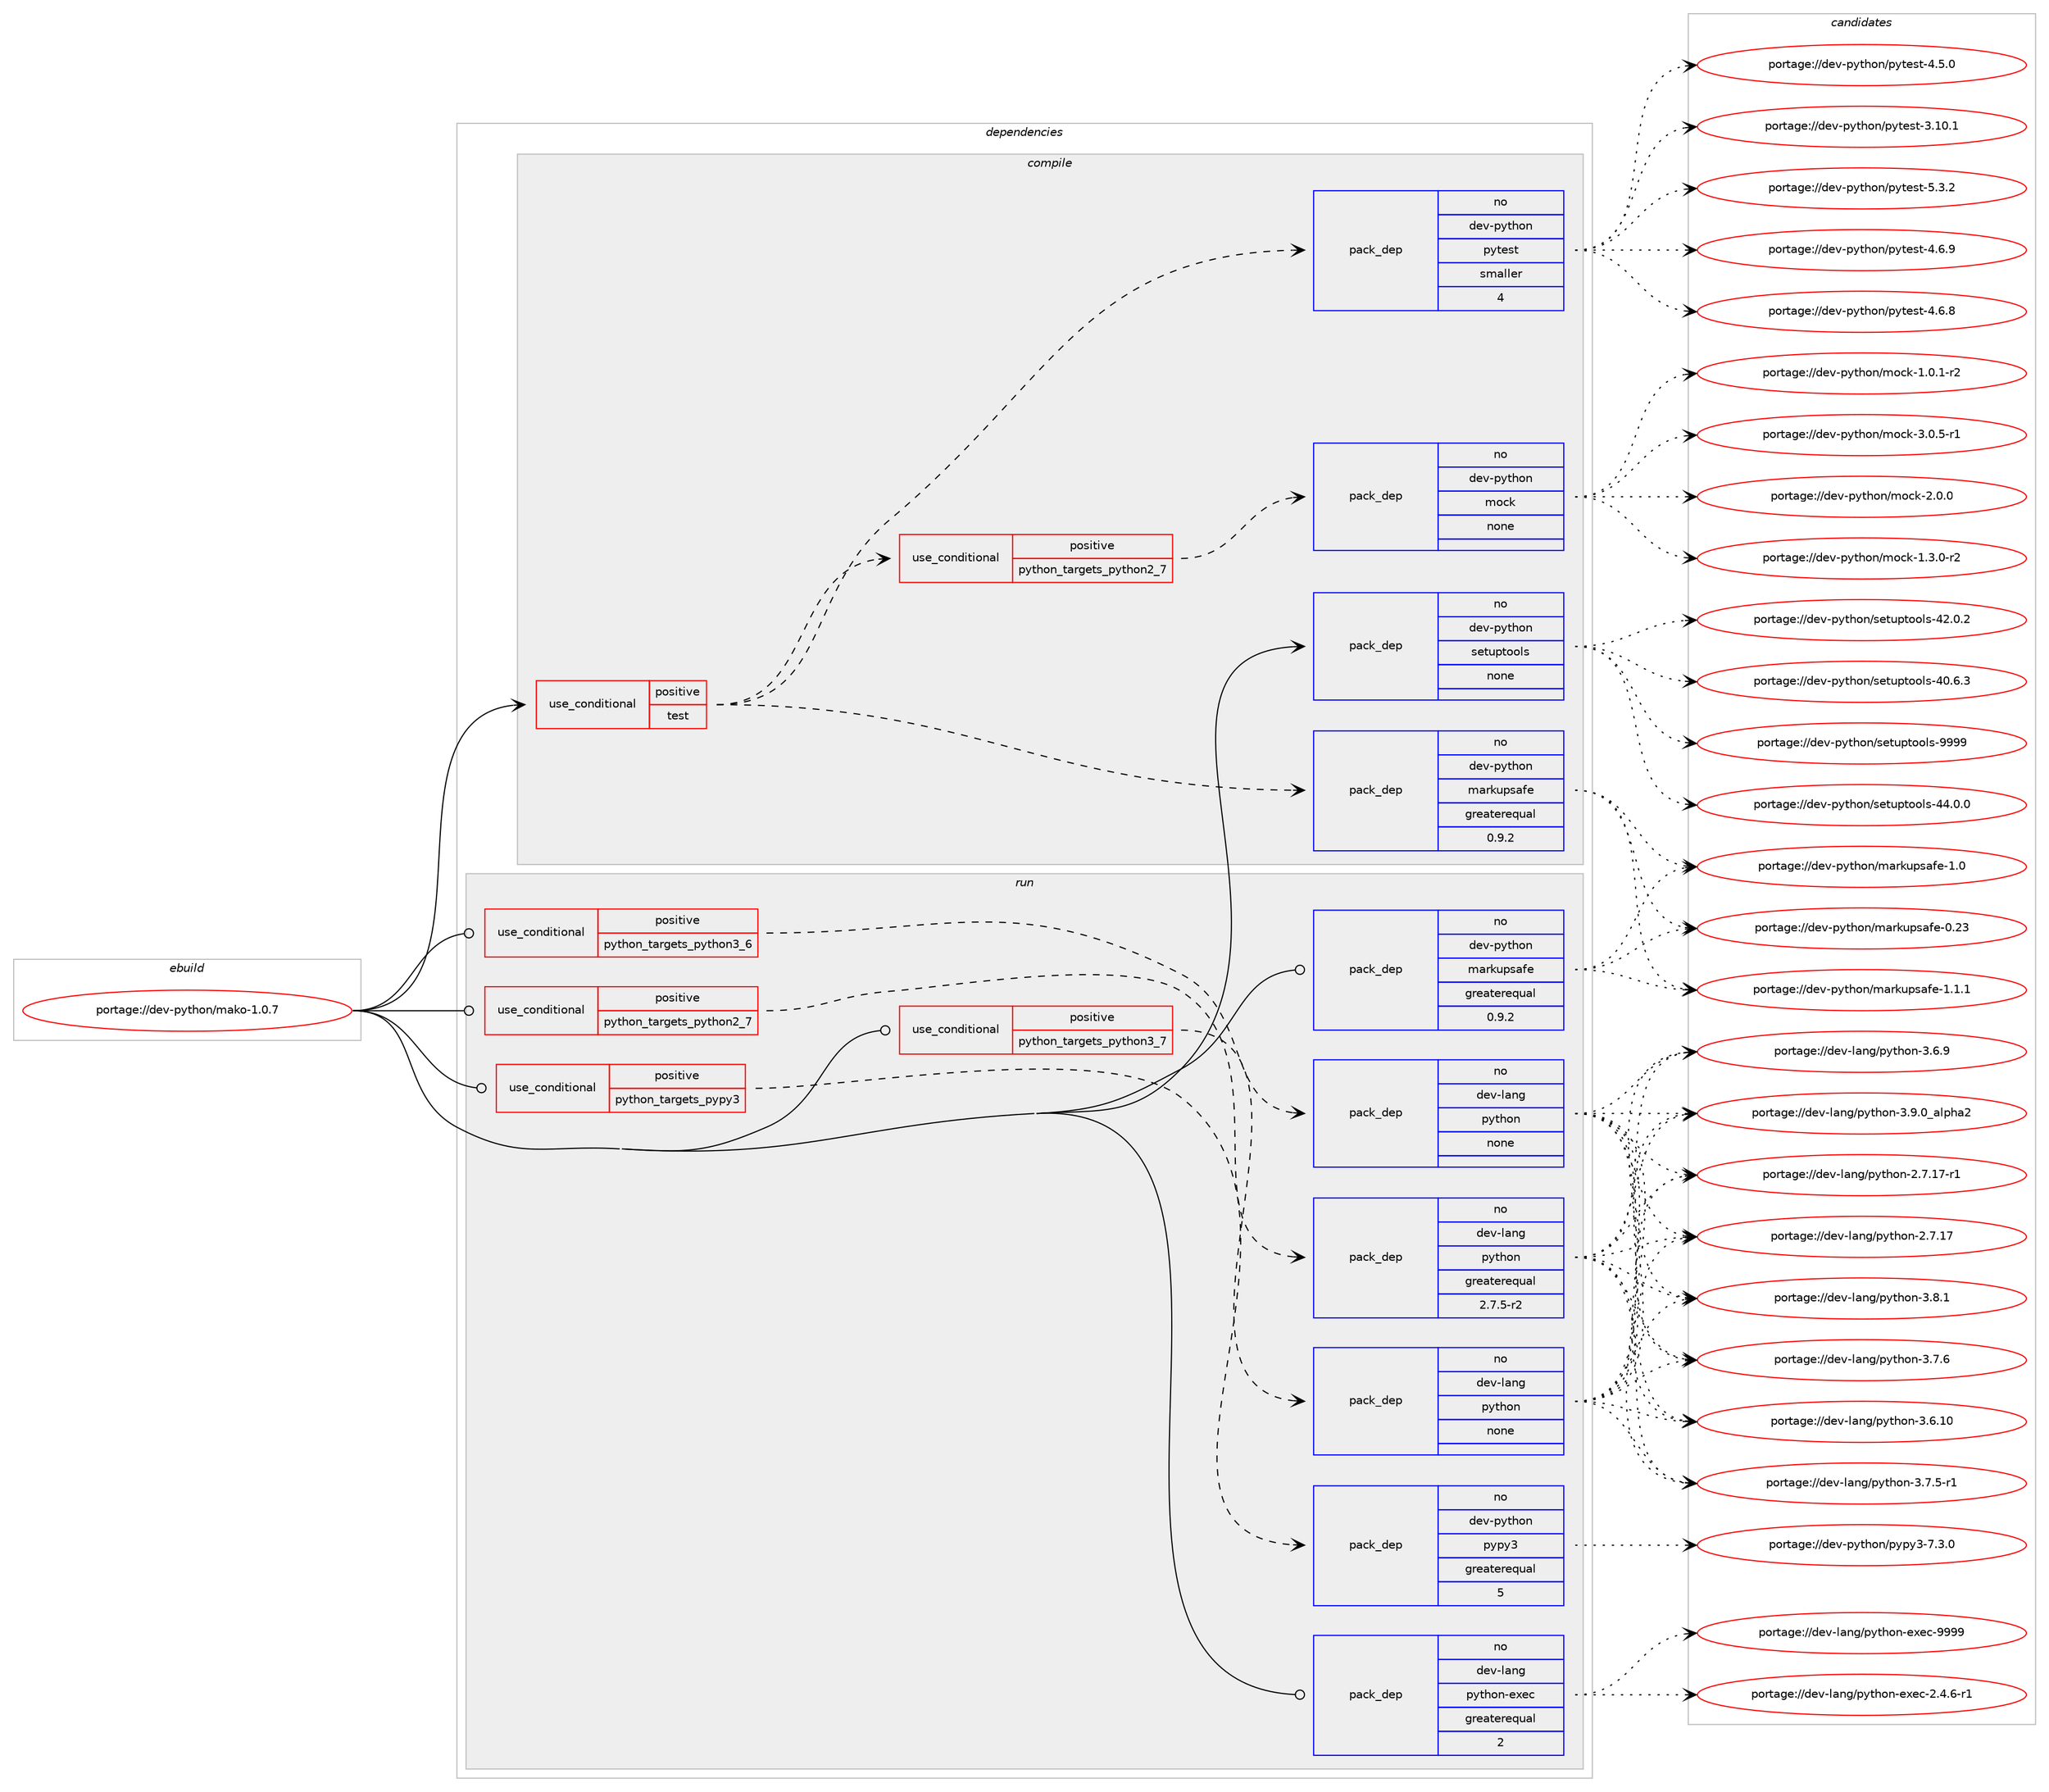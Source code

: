 digraph prolog {

# *************
# Graph options
# *************

newrank=true;
concentrate=true;
compound=true;
graph [rankdir=LR,fontname=Helvetica,fontsize=10,ranksep=1.5];#, ranksep=2.5, nodesep=0.2];
edge  [arrowhead=vee];
node  [fontname=Helvetica,fontsize=10];

# **********
# The ebuild
# **********

subgraph cluster_leftcol {
color=gray;
label=<<i>ebuild</i>>;
id [label="portage://dev-python/mako-1.0.7", color=red, width=4, href="../dev-python/mako-1.0.7.svg"];
}

# ****************
# The dependencies
# ****************

subgraph cluster_midcol {
color=gray;
label=<<i>dependencies</i>>;
subgraph cluster_compile {
fillcolor="#eeeeee";
style=filled;
label=<<i>compile</i>>;
subgraph cond113197 {
dependency451403 [label=<<TABLE BORDER="0" CELLBORDER="1" CELLSPACING="0" CELLPADDING="4"><TR><TD ROWSPAN="3" CELLPADDING="10">use_conditional</TD></TR><TR><TD>positive</TD></TR><TR><TD>test</TD></TR></TABLE>>, shape=none, color=red];
subgraph pack333226 {
dependency451404 [label=<<TABLE BORDER="0" CELLBORDER="1" CELLSPACING="0" CELLPADDING="4" WIDTH="220"><TR><TD ROWSPAN="6" CELLPADDING="30">pack_dep</TD></TR><TR><TD WIDTH="110">no</TD></TR><TR><TD>dev-python</TD></TR><TR><TD>markupsafe</TD></TR><TR><TD>greaterequal</TD></TR><TR><TD>0.9.2</TD></TR></TABLE>>, shape=none, color=blue];
}
dependency451403:e -> dependency451404:w [weight=20,style="dashed",arrowhead="vee"];
subgraph cond113198 {
dependency451405 [label=<<TABLE BORDER="0" CELLBORDER="1" CELLSPACING="0" CELLPADDING="4"><TR><TD ROWSPAN="3" CELLPADDING="10">use_conditional</TD></TR><TR><TD>positive</TD></TR><TR><TD>python_targets_python2_7</TD></TR></TABLE>>, shape=none, color=red];
subgraph pack333227 {
dependency451406 [label=<<TABLE BORDER="0" CELLBORDER="1" CELLSPACING="0" CELLPADDING="4" WIDTH="220"><TR><TD ROWSPAN="6" CELLPADDING="30">pack_dep</TD></TR><TR><TD WIDTH="110">no</TD></TR><TR><TD>dev-python</TD></TR><TR><TD>mock</TD></TR><TR><TD>none</TD></TR><TR><TD></TD></TR></TABLE>>, shape=none, color=blue];
}
dependency451405:e -> dependency451406:w [weight=20,style="dashed",arrowhead="vee"];
}
dependency451403:e -> dependency451405:w [weight=20,style="dashed",arrowhead="vee"];
subgraph pack333228 {
dependency451407 [label=<<TABLE BORDER="0" CELLBORDER="1" CELLSPACING="0" CELLPADDING="4" WIDTH="220"><TR><TD ROWSPAN="6" CELLPADDING="30">pack_dep</TD></TR><TR><TD WIDTH="110">no</TD></TR><TR><TD>dev-python</TD></TR><TR><TD>pytest</TD></TR><TR><TD>smaller</TD></TR><TR><TD>4</TD></TR></TABLE>>, shape=none, color=blue];
}
dependency451403:e -> dependency451407:w [weight=20,style="dashed",arrowhead="vee"];
}
id:e -> dependency451403:w [weight=20,style="solid",arrowhead="vee"];
subgraph pack333229 {
dependency451408 [label=<<TABLE BORDER="0" CELLBORDER="1" CELLSPACING="0" CELLPADDING="4" WIDTH="220"><TR><TD ROWSPAN="6" CELLPADDING="30">pack_dep</TD></TR><TR><TD WIDTH="110">no</TD></TR><TR><TD>dev-python</TD></TR><TR><TD>setuptools</TD></TR><TR><TD>none</TD></TR><TR><TD></TD></TR></TABLE>>, shape=none, color=blue];
}
id:e -> dependency451408:w [weight=20,style="solid",arrowhead="vee"];
}
subgraph cluster_compileandrun {
fillcolor="#eeeeee";
style=filled;
label=<<i>compile and run</i>>;
}
subgraph cluster_run {
fillcolor="#eeeeee";
style=filled;
label=<<i>run</i>>;
subgraph cond113199 {
dependency451409 [label=<<TABLE BORDER="0" CELLBORDER="1" CELLSPACING="0" CELLPADDING="4"><TR><TD ROWSPAN="3" CELLPADDING="10">use_conditional</TD></TR><TR><TD>positive</TD></TR><TR><TD>python_targets_pypy3</TD></TR></TABLE>>, shape=none, color=red];
subgraph pack333230 {
dependency451410 [label=<<TABLE BORDER="0" CELLBORDER="1" CELLSPACING="0" CELLPADDING="4" WIDTH="220"><TR><TD ROWSPAN="6" CELLPADDING="30">pack_dep</TD></TR><TR><TD WIDTH="110">no</TD></TR><TR><TD>dev-python</TD></TR><TR><TD>pypy3</TD></TR><TR><TD>greaterequal</TD></TR><TR><TD>5</TD></TR></TABLE>>, shape=none, color=blue];
}
dependency451409:e -> dependency451410:w [weight=20,style="dashed",arrowhead="vee"];
}
id:e -> dependency451409:w [weight=20,style="solid",arrowhead="odot"];
subgraph cond113200 {
dependency451411 [label=<<TABLE BORDER="0" CELLBORDER="1" CELLSPACING="0" CELLPADDING="4"><TR><TD ROWSPAN="3" CELLPADDING="10">use_conditional</TD></TR><TR><TD>positive</TD></TR><TR><TD>python_targets_python2_7</TD></TR></TABLE>>, shape=none, color=red];
subgraph pack333231 {
dependency451412 [label=<<TABLE BORDER="0" CELLBORDER="1" CELLSPACING="0" CELLPADDING="4" WIDTH="220"><TR><TD ROWSPAN="6" CELLPADDING="30">pack_dep</TD></TR><TR><TD WIDTH="110">no</TD></TR><TR><TD>dev-lang</TD></TR><TR><TD>python</TD></TR><TR><TD>greaterequal</TD></TR><TR><TD>2.7.5-r2</TD></TR></TABLE>>, shape=none, color=blue];
}
dependency451411:e -> dependency451412:w [weight=20,style="dashed",arrowhead="vee"];
}
id:e -> dependency451411:w [weight=20,style="solid",arrowhead="odot"];
subgraph cond113201 {
dependency451413 [label=<<TABLE BORDER="0" CELLBORDER="1" CELLSPACING="0" CELLPADDING="4"><TR><TD ROWSPAN="3" CELLPADDING="10">use_conditional</TD></TR><TR><TD>positive</TD></TR><TR><TD>python_targets_python3_6</TD></TR></TABLE>>, shape=none, color=red];
subgraph pack333232 {
dependency451414 [label=<<TABLE BORDER="0" CELLBORDER="1" CELLSPACING="0" CELLPADDING="4" WIDTH="220"><TR><TD ROWSPAN="6" CELLPADDING="30">pack_dep</TD></TR><TR><TD WIDTH="110">no</TD></TR><TR><TD>dev-lang</TD></TR><TR><TD>python</TD></TR><TR><TD>none</TD></TR><TR><TD></TD></TR></TABLE>>, shape=none, color=blue];
}
dependency451413:e -> dependency451414:w [weight=20,style="dashed",arrowhead="vee"];
}
id:e -> dependency451413:w [weight=20,style="solid",arrowhead="odot"];
subgraph cond113202 {
dependency451415 [label=<<TABLE BORDER="0" CELLBORDER="1" CELLSPACING="0" CELLPADDING="4"><TR><TD ROWSPAN="3" CELLPADDING="10">use_conditional</TD></TR><TR><TD>positive</TD></TR><TR><TD>python_targets_python3_7</TD></TR></TABLE>>, shape=none, color=red];
subgraph pack333233 {
dependency451416 [label=<<TABLE BORDER="0" CELLBORDER="1" CELLSPACING="0" CELLPADDING="4" WIDTH="220"><TR><TD ROWSPAN="6" CELLPADDING="30">pack_dep</TD></TR><TR><TD WIDTH="110">no</TD></TR><TR><TD>dev-lang</TD></TR><TR><TD>python</TD></TR><TR><TD>none</TD></TR><TR><TD></TD></TR></TABLE>>, shape=none, color=blue];
}
dependency451415:e -> dependency451416:w [weight=20,style="dashed",arrowhead="vee"];
}
id:e -> dependency451415:w [weight=20,style="solid",arrowhead="odot"];
subgraph pack333234 {
dependency451417 [label=<<TABLE BORDER="0" CELLBORDER="1" CELLSPACING="0" CELLPADDING="4" WIDTH="220"><TR><TD ROWSPAN="6" CELLPADDING="30">pack_dep</TD></TR><TR><TD WIDTH="110">no</TD></TR><TR><TD>dev-lang</TD></TR><TR><TD>python-exec</TD></TR><TR><TD>greaterequal</TD></TR><TR><TD>2</TD></TR></TABLE>>, shape=none, color=blue];
}
id:e -> dependency451417:w [weight=20,style="solid",arrowhead="odot"];
subgraph pack333235 {
dependency451418 [label=<<TABLE BORDER="0" CELLBORDER="1" CELLSPACING="0" CELLPADDING="4" WIDTH="220"><TR><TD ROWSPAN="6" CELLPADDING="30">pack_dep</TD></TR><TR><TD WIDTH="110">no</TD></TR><TR><TD>dev-python</TD></TR><TR><TD>markupsafe</TD></TR><TR><TD>greaterequal</TD></TR><TR><TD>0.9.2</TD></TR></TABLE>>, shape=none, color=blue];
}
id:e -> dependency451418:w [weight=20,style="solid",arrowhead="odot"];
}
}

# **************
# The candidates
# **************

subgraph cluster_choices {
rank=same;
color=gray;
label=<<i>candidates</i>>;

subgraph choice333226 {
color=black;
nodesep=1;
choice10010111845112121116104111110471099711410711711211597102101454946494649 [label="portage://dev-python/markupsafe-1.1.1", color=red, width=4,href="../dev-python/markupsafe-1.1.1.svg"];
choice1001011184511212111610411111047109971141071171121159710210145494648 [label="portage://dev-python/markupsafe-1.0", color=red, width=4,href="../dev-python/markupsafe-1.0.svg"];
choice100101118451121211161041111104710997114107117112115971021014548465051 [label="portage://dev-python/markupsafe-0.23", color=red, width=4,href="../dev-python/markupsafe-0.23.svg"];
dependency451404:e -> choice10010111845112121116104111110471099711410711711211597102101454946494649:w [style=dotted,weight="100"];
dependency451404:e -> choice1001011184511212111610411111047109971141071171121159710210145494648:w [style=dotted,weight="100"];
dependency451404:e -> choice100101118451121211161041111104710997114107117112115971021014548465051:w [style=dotted,weight="100"];
}
subgraph choice333227 {
color=black;
nodesep=1;
choice1001011184511212111610411111047109111991074551464846534511449 [label="portage://dev-python/mock-3.0.5-r1", color=red, width=4,href="../dev-python/mock-3.0.5-r1.svg"];
choice100101118451121211161041111104710911199107455046484648 [label="portage://dev-python/mock-2.0.0", color=red, width=4,href="../dev-python/mock-2.0.0.svg"];
choice1001011184511212111610411111047109111991074549465146484511450 [label="portage://dev-python/mock-1.3.0-r2", color=red, width=4,href="../dev-python/mock-1.3.0-r2.svg"];
choice1001011184511212111610411111047109111991074549464846494511450 [label="portage://dev-python/mock-1.0.1-r2", color=red, width=4,href="../dev-python/mock-1.0.1-r2.svg"];
dependency451406:e -> choice1001011184511212111610411111047109111991074551464846534511449:w [style=dotted,weight="100"];
dependency451406:e -> choice100101118451121211161041111104710911199107455046484648:w [style=dotted,weight="100"];
dependency451406:e -> choice1001011184511212111610411111047109111991074549465146484511450:w [style=dotted,weight="100"];
dependency451406:e -> choice1001011184511212111610411111047109111991074549464846494511450:w [style=dotted,weight="100"];
}
subgraph choice333228 {
color=black;
nodesep=1;
choice1001011184511212111610411111047112121116101115116455346514650 [label="portage://dev-python/pytest-5.3.2", color=red, width=4,href="../dev-python/pytest-5.3.2.svg"];
choice1001011184511212111610411111047112121116101115116455246544657 [label="portage://dev-python/pytest-4.6.9", color=red, width=4,href="../dev-python/pytest-4.6.9.svg"];
choice1001011184511212111610411111047112121116101115116455246544656 [label="portage://dev-python/pytest-4.6.8", color=red, width=4,href="../dev-python/pytest-4.6.8.svg"];
choice1001011184511212111610411111047112121116101115116455246534648 [label="portage://dev-python/pytest-4.5.0", color=red, width=4,href="../dev-python/pytest-4.5.0.svg"];
choice100101118451121211161041111104711212111610111511645514649484649 [label="portage://dev-python/pytest-3.10.1", color=red, width=4,href="../dev-python/pytest-3.10.1.svg"];
dependency451407:e -> choice1001011184511212111610411111047112121116101115116455346514650:w [style=dotted,weight="100"];
dependency451407:e -> choice1001011184511212111610411111047112121116101115116455246544657:w [style=dotted,weight="100"];
dependency451407:e -> choice1001011184511212111610411111047112121116101115116455246544656:w [style=dotted,weight="100"];
dependency451407:e -> choice1001011184511212111610411111047112121116101115116455246534648:w [style=dotted,weight="100"];
dependency451407:e -> choice100101118451121211161041111104711212111610111511645514649484649:w [style=dotted,weight="100"];
}
subgraph choice333229 {
color=black;
nodesep=1;
choice10010111845112121116104111110471151011161171121161111111081154557575757 [label="portage://dev-python/setuptools-9999", color=red, width=4,href="../dev-python/setuptools-9999.svg"];
choice100101118451121211161041111104711510111611711211611111110811545525246484648 [label="portage://dev-python/setuptools-44.0.0", color=red, width=4,href="../dev-python/setuptools-44.0.0.svg"];
choice100101118451121211161041111104711510111611711211611111110811545525046484650 [label="portage://dev-python/setuptools-42.0.2", color=red, width=4,href="../dev-python/setuptools-42.0.2.svg"];
choice100101118451121211161041111104711510111611711211611111110811545524846544651 [label="portage://dev-python/setuptools-40.6.3", color=red, width=4,href="../dev-python/setuptools-40.6.3.svg"];
dependency451408:e -> choice10010111845112121116104111110471151011161171121161111111081154557575757:w [style=dotted,weight="100"];
dependency451408:e -> choice100101118451121211161041111104711510111611711211611111110811545525246484648:w [style=dotted,weight="100"];
dependency451408:e -> choice100101118451121211161041111104711510111611711211611111110811545525046484650:w [style=dotted,weight="100"];
dependency451408:e -> choice100101118451121211161041111104711510111611711211611111110811545524846544651:w [style=dotted,weight="100"];
}
subgraph choice333230 {
color=black;
nodesep=1;
choice100101118451121211161041111104711212111212151455546514648 [label="portage://dev-python/pypy3-7.3.0", color=red, width=4,href="../dev-python/pypy3-7.3.0.svg"];
dependency451410:e -> choice100101118451121211161041111104711212111212151455546514648:w [style=dotted,weight="100"];
}
subgraph choice333231 {
color=black;
nodesep=1;
choice10010111845108971101034711212111610411111045514657464895971081121049750 [label="portage://dev-lang/python-3.9.0_alpha2", color=red, width=4,href="../dev-lang/python-3.9.0_alpha2.svg"];
choice100101118451089711010347112121116104111110455146564649 [label="portage://dev-lang/python-3.8.1", color=red, width=4,href="../dev-lang/python-3.8.1.svg"];
choice100101118451089711010347112121116104111110455146554654 [label="portage://dev-lang/python-3.7.6", color=red, width=4,href="../dev-lang/python-3.7.6.svg"];
choice1001011184510897110103471121211161041111104551465546534511449 [label="portage://dev-lang/python-3.7.5-r1", color=red, width=4,href="../dev-lang/python-3.7.5-r1.svg"];
choice100101118451089711010347112121116104111110455146544657 [label="portage://dev-lang/python-3.6.9", color=red, width=4,href="../dev-lang/python-3.6.9.svg"];
choice10010111845108971101034711212111610411111045514654464948 [label="portage://dev-lang/python-3.6.10", color=red, width=4,href="../dev-lang/python-3.6.10.svg"];
choice100101118451089711010347112121116104111110455046554649554511449 [label="portage://dev-lang/python-2.7.17-r1", color=red, width=4,href="../dev-lang/python-2.7.17-r1.svg"];
choice10010111845108971101034711212111610411111045504655464955 [label="portage://dev-lang/python-2.7.17", color=red, width=4,href="../dev-lang/python-2.7.17.svg"];
dependency451412:e -> choice10010111845108971101034711212111610411111045514657464895971081121049750:w [style=dotted,weight="100"];
dependency451412:e -> choice100101118451089711010347112121116104111110455146564649:w [style=dotted,weight="100"];
dependency451412:e -> choice100101118451089711010347112121116104111110455146554654:w [style=dotted,weight="100"];
dependency451412:e -> choice1001011184510897110103471121211161041111104551465546534511449:w [style=dotted,weight="100"];
dependency451412:e -> choice100101118451089711010347112121116104111110455146544657:w [style=dotted,weight="100"];
dependency451412:e -> choice10010111845108971101034711212111610411111045514654464948:w [style=dotted,weight="100"];
dependency451412:e -> choice100101118451089711010347112121116104111110455046554649554511449:w [style=dotted,weight="100"];
dependency451412:e -> choice10010111845108971101034711212111610411111045504655464955:w [style=dotted,weight="100"];
}
subgraph choice333232 {
color=black;
nodesep=1;
choice10010111845108971101034711212111610411111045514657464895971081121049750 [label="portage://dev-lang/python-3.9.0_alpha2", color=red, width=4,href="../dev-lang/python-3.9.0_alpha2.svg"];
choice100101118451089711010347112121116104111110455146564649 [label="portage://dev-lang/python-3.8.1", color=red, width=4,href="../dev-lang/python-3.8.1.svg"];
choice100101118451089711010347112121116104111110455146554654 [label="portage://dev-lang/python-3.7.6", color=red, width=4,href="../dev-lang/python-3.7.6.svg"];
choice1001011184510897110103471121211161041111104551465546534511449 [label="portage://dev-lang/python-3.7.5-r1", color=red, width=4,href="../dev-lang/python-3.7.5-r1.svg"];
choice100101118451089711010347112121116104111110455146544657 [label="portage://dev-lang/python-3.6.9", color=red, width=4,href="../dev-lang/python-3.6.9.svg"];
choice10010111845108971101034711212111610411111045514654464948 [label="portage://dev-lang/python-3.6.10", color=red, width=4,href="../dev-lang/python-3.6.10.svg"];
choice100101118451089711010347112121116104111110455046554649554511449 [label="portage://dev-lang/python-2.7.17-r1", color=red, width=4,href="../dev-lang/python-2.7.17-r1.svg"];
choice10010111845108971101034711212111610411111045504655464955 [label="portage://dev-lang/python-2.7.17", color=red, width=4,href="../dev-lang/python-2.7.17.svg"];
dependency451414:e -> choice10010111845108971101034711212111610411111045514657464895971081121049750:w [style=dotted,weight="100"];
dependency451414:e -> choice100101118451089711010347112121116104111110455146564649:w [style=dotted,weight="100"];
dependency451414:e -> choice100101118451089711010347112121116104111110455146554654:w [style=dotted,weight="100"];
dependency451414:e -> choice1001011184510897110103471121211161041111104551465546534511449:w [style=dotted,weight="100"];
dependency451414:e -> choice100101118451089711010347112121116104111110455146544657:w [style=dotted,weight="100"];
dependency451414:e -> choice10010111845108971101034711212111610411111045514654464948:w [style=dotted,weight="100"];
dependency451414:e -> choice100101118451089711010347112121116104111110455046554649554511449:w [style=dotted,weight="100"];
dependency451414:e -> choice10010111845108971101034711212111610411111045504655464955:w [style=dotted,weight="100"];
}
subgraph choice333233 {
color=black;
nodesep=1;
choice10010111845108971101034711212111610411111045514657464895971081121049750 [label="portage://dev-lang/python-3.9.0_alpha2", color=red, width=4,href="../dev-lang/python-3.9.0_alpha2.svg"];
choice100101118451089711010347112121116104111110455146564649 [label="portage://dev-lang/python-3.8.1", color=red, width=4,href="../dev-lang/python-3.8.1.svg"];
choice100101118451089711010347112121116104111110455146554654 [label="portage://dev-lang/python-3.7.6", color=red, width=4,href="../dev-lang/python-3.7.6.svg"];
choice1001011184510897110103471121211161041111104551465546534511449 [label="portage://dev-lang/python-3.7.5-r1", color=red, width=4,href="../dev-lang/python-3.7.5-r1.svg"];
choice100101118451089711010347112121116104111110455146544657 [label="portage://dev-lang/python-3.6.9", color=red, width=4,href="../dev-lang/python-3.6.9.svg"];
choice10010111845108971101034711212111610411111045514654464948 [label="portage://dev-lang/python-3.6.10", color=red, width=4,href="../dev-lang/python-3.6.10.svg"];
choice100101118451089711010347112121116104111110455046554649554511449 [label="portage://dev-lang/python-2.7.17-r1", color=red, width=4,href="../dev-lang/python-2.7.17-r1.svg"];
choice10010111845108971101034711212111610411111045504655464955 [label="portage://dev-lang/python-2.7.17", color=red, width=4,href="../dev-lang/python-2.7.17.svg"];
dependency451416:e -> choice10010111845108971101034711212111610411111045514657464895971081121049750:w [style=dotted,weight="100"];
dependency451416:e -> choice100101118451089711010347112121116104111110455146564649:w [style=dotted,weight="100"];
dependency451416:e -> choice100101118451089711010347112121116104111110455146554654:w [style=dotted,weight="100"];
dependency451416:e -> choice1001011184510897110103471121211161041111104551465546534511449:w [style=dotted,weight="100"];
dependency451416:e -> choice100101118451089711010347112121116104111110455146544657:w [style=dotted,weight="100"];
dependency451416:e -> choice10010111845108971101034711212111610411111045514654464948:w [style=dotted,weight="100"];
dependency451416:e -> choice100101118451089711010347112121116104111110455046554649554511449:w [style=dotted,weight="100"];
dependency451416:e -> choice10010111845108971101034711212111610411111045504655464955:w [style=dotted,weight="100"];
}
subgraph choice333234 {
color=black;
nodesep=1;
choice10010111845108971101034711212111610411111045101120101994557575757 [label="portage://dev-lang/python-exec-9999", color=red, width=4,href="../dev-lang/python-exec-9999.svg"];
choice10010111845108971101034711212111610411111045101120101994550465246544511449 [label="portage://dev-lang/python-exec-2.4.6-r1", color=red, width=4,href="../dev-lang/python-exec-2.4.6-r1.svg"];
dependency451417:e -> choice10010111845108971101034711212111610411111045101120101994557575757:w [style=dotted,weight="100"];
dependency451417:e -> choice10010111845108971101034711212111610411111045101120101994550465246544511449:w [style=dotted,weight="100"];
}
subgraph choice333235 {
color=black;
nodesep=1;
choice10010111845112121116104111110471099711410711711211597102101454946494649 [label="portage://dev-python/markupsafe-1.1.1", color=red, width=4,href="../dev-python/markupsafe-1.1.1.svg"];
choice1001011184511212111610411111047109971141071171121159710210145494648 [label="portage://dev-python/markupsafe-1.0", color=red, width=4,href="../dev-python/markupsafe-1.0.svg"];
choice100101118451121211161041111104710997114107117112115971021014548465051 [label="portage://dev-python/markupsafe-0.23", color=red, width=4,href="../dev-python/markupsafe-0.23.svg"];
dependency451418:e -> choice10010111845112121116104111110471099711410711711211597102101454946494649:w [style=dotted,weight="100"];
dependency451418:e -> choice1001011184511212111610411111047109971141071171121159710210145494648:w [style=dotted,weight="100"];
dependency451418:e -> choice100101118451121211161041111104710997114107117112115971021014548465051:w [style=dotted,weight="100"];
}
}

}
